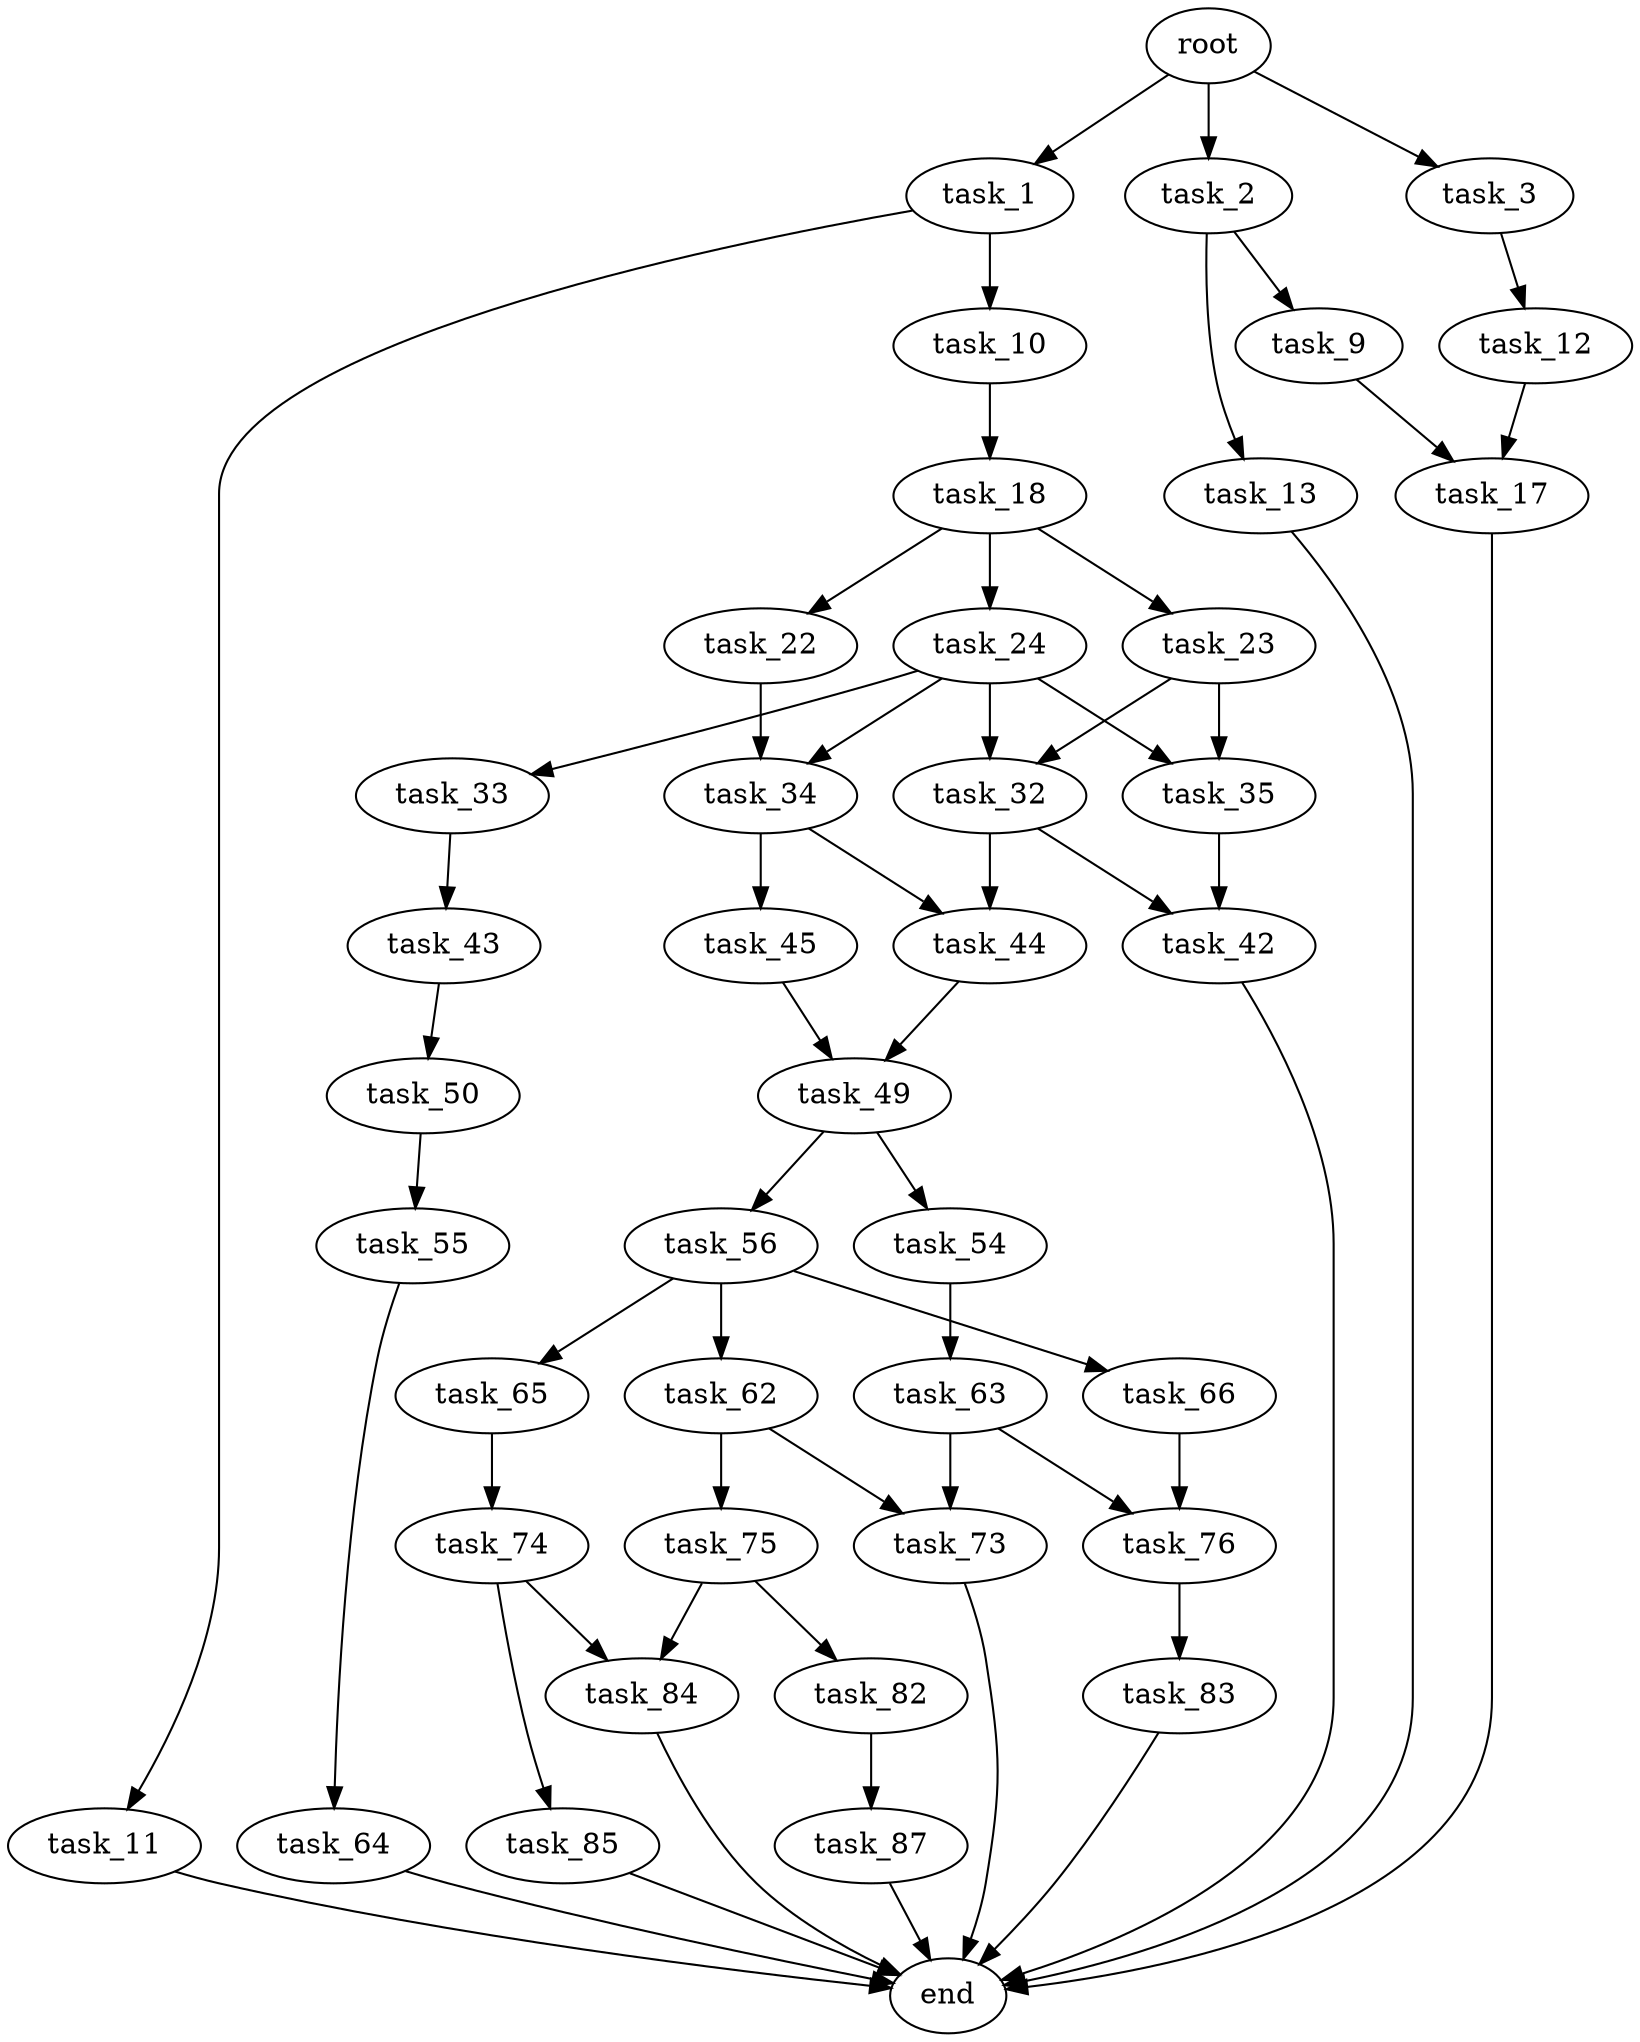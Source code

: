 digraph G {
  root [size="0.000000"];
  task_1 [size="8589934592.000000"];
  task_2 [size="4240261315.000000"];
  task_3 [size="28991029248.000000"];
  task_10 [size="300760764776.000000"];
  task_11 [size="41811310390.000000"];
  task_9 [size="40998245505.000000"];
  task_13 [size="850242359667.000000"];
  task_12 [size="120039352296.000000"];
  task_17 [size="19089002118.000000"];
  task_18 [size="549755813888.000000"];
  end [size="0.000000"];
  task_22 [size="8589934592.000000"];
  task_23 [size="20380109390.000000"];
  task_24 [size="468849587900.000000"];
  task_34 [size="463910467445.000000"];
  task_32 [size="65982416342.000000"];
  task_35 [size="134217728000.000000"];
  task_33 [size="96397553329.000000"];
  task_42 [size="11038716126.000000"];
  task_44 [size="30298862220.000000"];
  task_43 [size="15227359531.000000"];
  task_45 [size="8589934592.000000"];
  task_50 [size="368293445632.000000"];
  task_49 [size="21374523839.000000"];
  task_54 [size="28991029248.000000"];
  task_56 [size="39021480870.000000"];
  task_55 [size="549755813888.000000"];
  task_63 [size="150078015362.000000"];
  task_64 [size="10193004560.000000"];
  task_62 [size="134217728000.000000"];
  task_65 [size="8589934592.000000"];
  task_66 [size="11086902931.000000"];
  task_73 [size="11734391513.000000"];
  task_75 [size="31782175231.000000"];
  task_76 [size="134217728000.000000"];
  task_74 [size="134217728000.000000"];
  task_84 [size="169473878496.000000"];
  task_85 [size="330538983060.000000"];
  task_82 [size="342803559602.000000"];
  task_83 [size="85203247608.000000"];
  task_87 [size="368293445632.000000"];

  root -> task_1 [size="1.000000"];
  root -> task_2 [size="1.000000"];
  root -> task_3 [size="1.000000"];
  task_1 -> task_10 [size="33554432.000000"];
  task_1 -> task_11 [size="33554432.000000"];
  task_2 -> task_9 [size="75497472.000000"];
  task_2 -> task_13 [size="75497472.000000"];
  task_3 -> task_12 [size="75497472.000000"];
  task_10 -> task_18 [size="301989888.000000"];
  task_11 -> end [size="1.000000"];
  task_9 -> task_17 [size="33554432.000000"];
  task_13 -> end [size="1.000000"];
  task_12 -> task_17 [size="134217728.000000"];
  task_17 -> end [size="1.000000"];
  task_18 -> task_22 [size="536870912.000000"];
  task_18 -> task_23 [size="536870912.000000"];
  task_18 -> task_24 [size="536870912.000000"];
  task_22 -> task_34 [size="33554432.000000"];
  task_23 -> task_32 [size="536870912.000000"];
  task_23 -> task_35 [size="536870912.000000"];
  task_24 -> task_32 [size="301989888.000000"];
  task_24 -> task_33 [size="301989888.000000"];
  task_24 -> task_34 [size="301989888.000000"];
  task_24 -> task_35 [size="301989888.000000"];
  task_34 -> task_44 [size="411041792.000000"];
  task_34 -> task_45 [size="411041792.000000"];
  task_32 -> task_42 [size="75497472.000000"];
  task_32 -> task_44 [size="75497472.000000"];
  task_35 -> task_42 [size="209715200.000000"];
  task_33 -> task_43 [size="209715200.000000"];
  task_42 -> end [size="1.000000"];
  task_44 -> task_49 [size="536870912.000000"];
  task_43 -> task_50 [size="838860800.000000"];
  task_45 -> task_49 [size="33554432.000000"];
  task_50 -> task_55 [size="411041792.000000"];
  task_49 -> task_54 [size="75497472.000000"];
  task_49 -> task_56 [size="75497472.000000"];
  task_54 -> task_63 [size="75497472.000000"];
  task_56 -> task_62 [size="679477248.000000"];
  task_56 -> task_65 [size="679477248.000000"];
  task_56 -> task_66 [size="679477248.000000"];
  task_55 -> task_64 [size="536870912.000000"];
  task_63 -> task_73 [size="209715200.000000"];
  task_63 -> task_76 [size="209715200.000000"];
  task_64 -> end [size="1.000000"];
  task_62 -> task_73 [size="209715200.000000"];
  task_62 -> task_75 [size="209715200.000000"];
  task_65 -> task_74 [size="33554432.000000"];
  task_66 -> task_76 [size="838860800.000000"];
  task_73 -> end [size="1.000000"];
  task_75 -> task_82 [size="679477248.000000"];
  task_75 -> task_84 [size="679477248.000000"];
  task_76 -> task_83 [size="209715200.000000"];
  task_74 -> task_84 [size="209715200.000000"];
  task_74 -> task_85 [size="209715200.000000"];
  task_84 -> end [size="1.000000"];
  task_85 -> end [size="1.000000"];
  task_82 -> task_87 [size="301989888.000000"];
  task_83 -> end [size="1.000000"];
  task_87 -> end [size="1.000000"];
}
